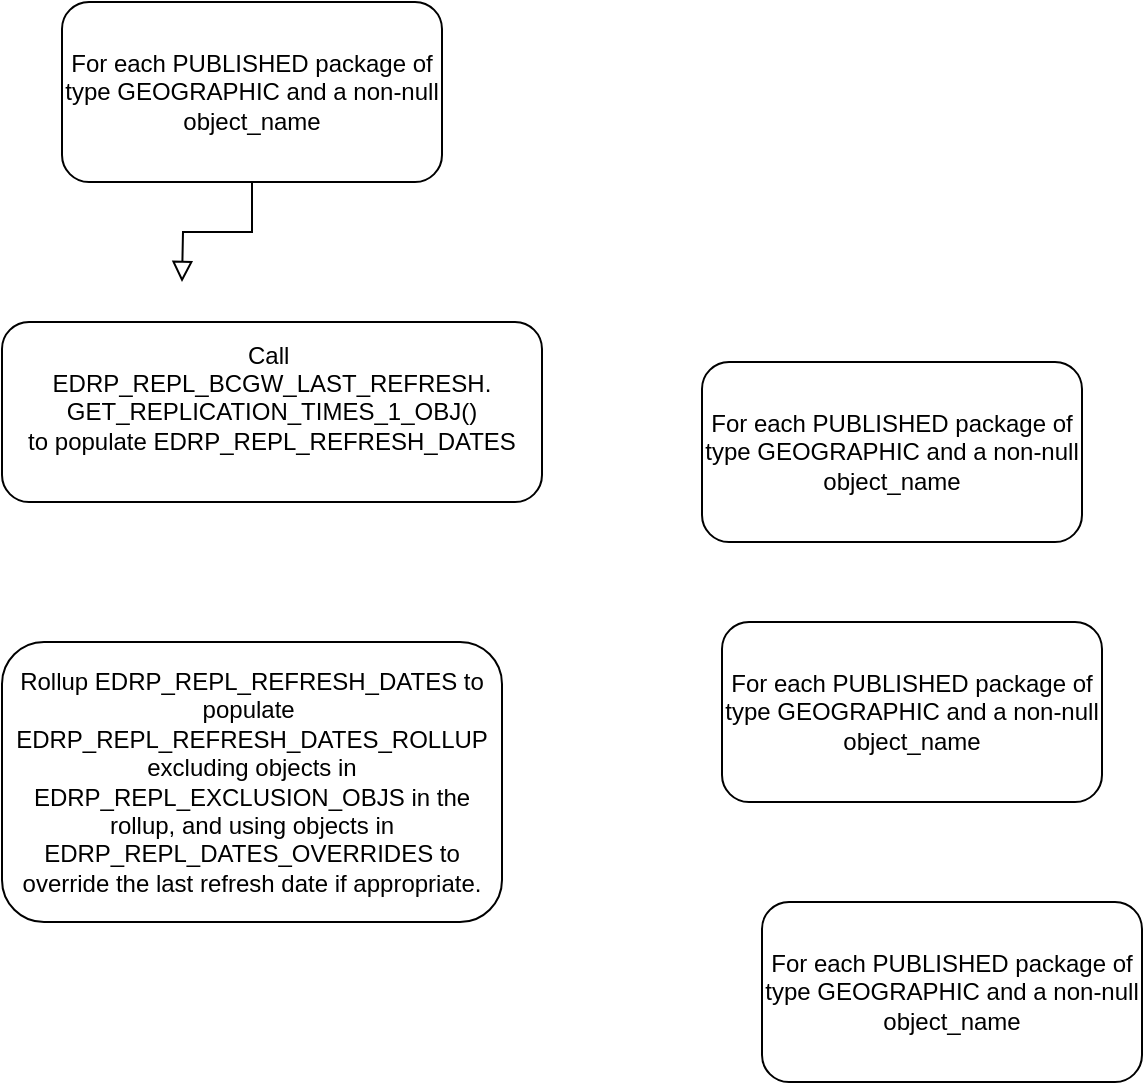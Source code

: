 <mxfile version="13.7.7" type="github">
  <diagram id="C5RBs43oDa-KdzZeNtuy" name="Page-1">
    <mxGraphModel dx="1550" dy="713" grid="1" gridSize="10" guides="1" tooltips="1" connect="1" arrows="1" fold="1" page="1" pageScale="1" pageWidth="827" pageHeight="1169" math="0" shadow="0">
      <root>
        <mxCell id="WIyWlLk6GJQsqaUBKTNV-0" />
        <mxCell id="WIyWlLk6GJQsqaUBKTNV-1" parent="WIyWlLk6GJQsqaUBKTNV-0" />
        <mxCell id="WIyWlLk6GJQsqaUBKTNV-2" value="" style="rounded=0;html=1;jettySize=auto;orthogonalLoop=1;fontSize=11;endArrow=block;endFill=0;endSize=8;strokeWidth=1;shadow=0;labelBackgroundColor=none;edgeStyle=orthogonalEdgeStyle;" parent="WIyWlLk6GJQsqaUBKTNV-1" source="WIyWlLk6GJQsqaUBKTNV-3" edge="1">
          <mxGeometry relative="1" as="geometry">
            <mxPoint x="220" y="170" as="targetPoint" />
          </mxGeometry>
        </mxCell>
        <mxCell id="WIyWlLk6GJQsqaUBKTNV-3" value="For each PUBLISHED package of type GEOGRAPHIC and a non-null object_name" style="rounded=1;whiteSpace=wrap;html=1;fontSize=12;glass=0;strokeWidth=1;shadow=0;" parent="WIyWlLk6GJQsqaUBKTNV-1" vertex="1">
          <mxGeometry x="160" y="30" width="190" height="90" as="geometry" />
        </mxCell>
        <mxCell id="5RYxtKs-X8w1mviuIVRR-1" value="For each PUBLISHED package of type GEOGRAPHIC and a non-null object_name" style="rounded=1;whiteSpace=wrap;html=1;fontSize=12;glass=0;strokeWidth=1;shadow=0;" vertex="1" parent="WIyWlLk6GJQsqaUBKTNV-1">
          <mxGeometry x="510" y="480" width="190" height="90" as="geometry" />
        </mxCell>
        <mxCell id="5RYxtKs-X8w1mviuIVRR-2" value="Rollup EDRP_REPL_REFRESH_DATES to populate&amp;nbsp;&lt;br&gt;EDRP_REPL_REFRESH_DATES_ROLLUP&lt;br&gt;excluding objects in EDRP_REPL_EXCLUSION_OBJS in the rollup, and using objects in EDRP_REPL_DATES_OVERRIDES to override the last refresh date if appropriate." style="rounded=1;whiteSpace=wrap;html=1;fontSize=12;glass=0;strokeWidth=1;shadow=0;" vertex="1" parent="WIyWlLk6GJQsqaUBKTNV-1">
          <mxGeometry x="130" y="350" width="250" height="140" as="geometry" />
        </mxCell>
        <mxCell id="5RYxtKs-X8w1mviuIVRR-3" value="For each PUBLISHED package of type GEOGRAPHIC and a non-null object_name" style="rounded=1;whiteSpace=wrap;html=1;fontSize=12;glass=0;strokeWidth=1;shadow=0;" vertex="1" parent="WIyWlLk6GJQsqaUBKTNV-1">
          <mxGeometry x="490" y="340" width="190" height="90" as="geometry" />
        </mxCell>
        <mxCell id="5RYxtKs-X8w1mviuIVRR-4" value="For each PUBLISHED package of type GEOGRAPHIC and a non-null object_name" style="rounded=1;whiteSpace=wrap;html=1;fontSize=12;glass=0;strokeWidth=1;shadow=0;" vertex="1" parent="WIyWlLk6GJQsqaUBKTNV-1">
          <mxGeometry x="480" y="210" width="190" height="90" as="geometry" />
        </mxCell>
        <mxCell id="5RYxtKs-X8w1mviuIVRR-5" value="Call&amp;nbsp;&lt;br&gt;EDRP_REPL_BCGW_LAST_REFRESH.&lt;br&gt;GET_REPLICATION_TIMES_1_OBJ()&lt;br&gt;to populate EDRP_REPL_REFRESH_DATES&lt;br&gt;&lt;span style=&quot;color: rgba(0 , 0 , 0 , 0) ; font-family: monospace ; font-size: 0px&quot;&gt;%3CmxGraphModel%3E%3Croot%3E%3CmxCell%20id%3D%220%22%2F%3E%3CmxCell%20id%3D%221%22%20parent%3D%220%22%2F%3E%3CmxCell%20id%3D%222%22%20value%3D%22For%20each%20PUBLISHED%20package%20of%20type%20GEOGRAPHIC%20and%20a%20non-null%20object_name%22%20style%3D%22rounded%3D1%3BwhiteSpace%3Dwrap%3Bhtml%3D1%3BfontSize%3D12%3Bglass%3D0%3BstrokeWidth%3D1%3Bshadow%3D0%3B%22%20vertex%3D%221%22%20parent%3D%221%22%3E%3CmxGeometry%20x%3D%22150%22%20y%3D%22210%22%20width%3D%22190%22%20height%3D%2290%22%20as%3D%22geometry%22%2F%3E%3C%2FmxCell%3E%3C%2Froot%3E%3C%2FmxGraphModel%3E&lt;/span&gt;" style="rounded=1;whiteSpace=wrap;html=1;fontSize=12;glass=0;strokeWidth=1;shadow=0;" vertex="1" parent="WIyWlLk6GJQsqaUBKTNV-1">
          <mxGeometry x="130" y="190" width="270" height="90" as="geometry" />
        </mxCell>
      </root>
    </mxGraphModel>
  </diagram>
</mxfile>

